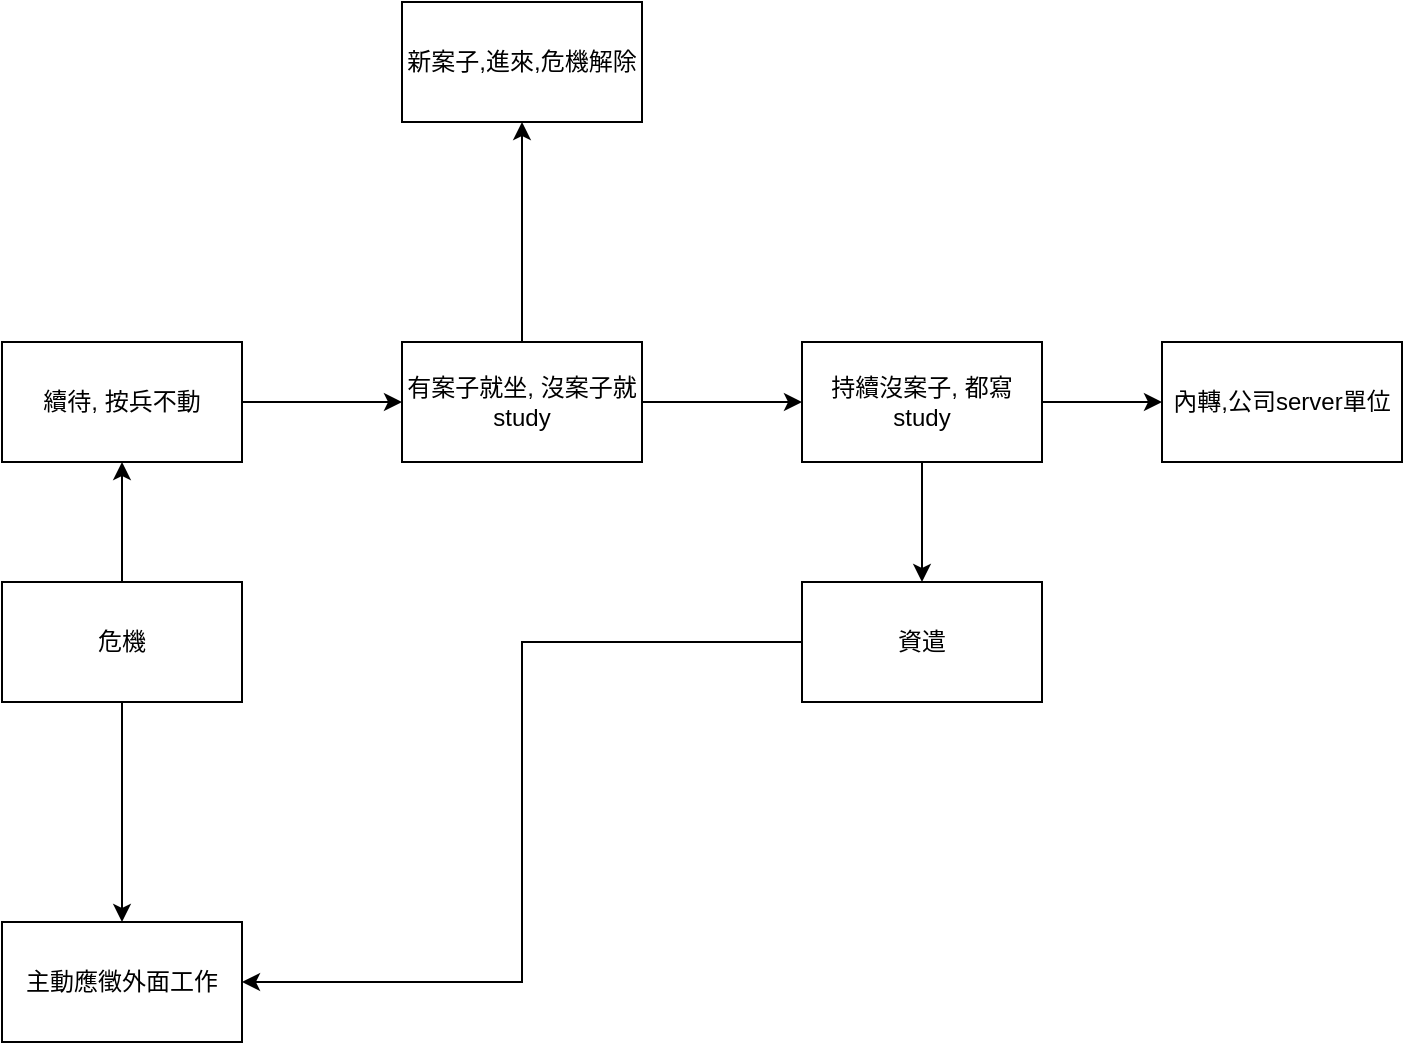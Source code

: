<mxfile version="27.0.6">
  <diagram name="第 1 页" id="YZwBEZweHeoKS15D-UXK">
    <mxGraphModel dx="994" dy="1709" grid="1" gridSize="10" guides="1" tooltips="1" connect="1" arrows="1" fold="1" page="1" pageScale="1" pageWidth="827" pageHeight="1169" math="0" shadow="0">
      <root>
        <mxCell id="0" />
        <mxCell id="1" parent="0" />
        <mxCell id="WBBpHmCB1Vfj12WouCdX-4" style="edgeStyle=orthogonalEdgeStyle;rounded=0;orthogonalLoop=1;jettySize=auto;html=1;" edge="1" parent="1" source="WBBpHmCB1Vfj12WouCdX-1" target="WBBpHmCB1Vfj12WouCdX-5">
          <mxGeometry relative="1" as="geometry">
            <mxPoint x="230" y="90" as="targetPoint" />
          </mxGeometry>
        </mxCell>
        <mxCell id="WBBpHmCB1Vfj12WouCdX-12" value="" style="edgeStyle=orthogonalEdgeStyle;rounded=0;orthogonalLoop=1;jettySize=auto;html=1;" edge="1" parent="1" source="WBBpHmCB1Vfj12WouCdX-1" target="WBBpHmCB1Vfj12WouCdX-11">
          <mxGeometry relative="1" as="geometry" />
        </mxCell>
        <mxCell id="WBBpHmCB1Vfj12WouCdX-1" value="危機" style="rounded=0;whiteSpace=wrap;html=1;" vertex="1" parent="1">
          <mxGeometry x="70" y="160" width="120" height="60" as="geometry" />
        </mxCell>
        <mxCell id="WBBpHmCB1Vfj12WouCdX-14" value="" style="edgeStyle=orthogonalEdgeStyle;rounded=0;orthogonalLoop=1;jettySize=auto;html=1;" edge="1" parent="1" source="WBBpHmCB1Vfj12WouCdX-5" target="WBBpHmCB1Vfj12WouCdX-13">
          <mxGeometry relative="1" as="geometry" />
        </mxCell>
        <mxCell id="WBBpHmCB1Vfj12WouCdX-5" value="續待, 按兵不動" style="rounded=0;whiteSpace=wrap;html=1;" vertex="1" parent="1">
          <mxGeometry x="70" y="40" width="120" height="60" as="geometry" />
        </mxCell>
        <mxCell id="WBBpHmCB1Vfj12WouCdX-11" value="主動應徵外面工作" style="rounded=0;whiteSpace=wrap;html=1;" vertex="1" parent="1">
          <mxGeometry x="70" y="330" width="120" height="60" as="geometry" />
        </mxCell>
        <mxCell id="WBBpHmCB1Vfj12WouCdX-16" value="" style="edgeStyle=orthogonalEdgeStyle;rounded=0;orthogonalLoop=1;jettySize=auto;html=1;" edge="1" parent="1" source="WBBpHmCB1Vfj12WouCdX-13" target="WBBpHmCB1Vfj12WouCdX-15">
          <mxGeometry relative="1" as="geometry" />
        </mxCell>
        <mxCell id="WBBpHmCB1Vfj12WouCdX-22" value="" style="edgeStyle=orthogonalEdgeStyle;rounded=0;orthogonalLoop=1;jettySize=auto;html=1;" edge="1" parent="1" source="WBBpHmCB1Vfj12WouCdX-13" target="WBBpHmCB1Vfj12WouCdX-21">
          <mxGeometry relative="1" as="geometry" />
        </mxCell>
        <mxCell id="WBBpHmCB1Vfj12WouCdX-13" value="有案子就坐, 沒案子就study" style="whiteSpace=wrap;html=1;rounded=0;" vertex="1" parent="1">
          <mxGeometry x="270" y="40" width="120" height="60" as="geometry" />
        </mxCell>
        <mxCell id="WBBpHmCB1Vfj12WouCdX-18" value="" style="edgeStyle=orthogonalEdgeStyle;rounded=0;orthogonalLoop=1;jettySize=auto;html=1;" edge="1" parent="1" source="WBBpHmCB1Vfj12WouCdX-15" target="WBBpHmCB1Vfj12WouCdX-17">
          <mxGeometry relative="1" as="geometry" />
        </mxCell>
        <mxCell id="WBBpHmCB1Vfj12WouCdX-20" value="" style="edgeStyle=orthogonalEdgeStyle;rounded=0;orthogonalLoop=1;jettySize=auto;html=1;" edge="1" parent="1" source="WBBpHmCB1Vfj12WouCdX-15" target="WBBpHmCB1Vfj12WouCdX-19">
          <mxGeometry relative="1" as="geometry" />
        </mxCell>
        <mxCell id="WBBpHmCB1Vfj12WouCdX-15" value="持續沒案子, 都寫study" style="whiteSpace=wrap;html=1;rounded=0;" vertex="1" parent="1">
          <mxGeometry x="470" y="40" width="120" height="60" as="geometry" />
        </mxCell>
        <mxCell id="WBBpHmCB1Vfj12WouCdX-24" style="edgeStyle=orthogonalEdgeStyle;rounded=0;orthogonalLoop=1;jettySize=auto;html=1;entryX=1;entryY=0.5;entryDx=0;entryDy=0;" edge="1" parent="1" source="WBBpHmCB1Vfj12WouCdX-17" target="WBBpHmCB1Vfj12WouCdX-11">
          <mxGeometry relative="1" as="geometry" />
        </mxCell>
        <mxCell id="WBBpHmCB1Vfj12WouCdX-17" value="資遣" style="whiteSpace=wrap;html=1;rounded=0;" vertex="1" parent="1">
          <mxGeometry x="470" y="160" width="120" height="60" as="geometry" />
        </mxCell>
        <mxCell id="WBBpHmCB1Vfj12WouCdX-19" value="內轉,公司server單位" style="whiteSpace=wrap;html=1;rounded=0;" vertex="1" parent="1">
          <mxGeometry x="650" y="40" width="120" height="60" as="geometry" />
        </mxCell>
        <mxCell id="WBBpHmCB1Vfj12WouCdX-21" value="新案子,進來,危機解除" style="whiteSpace=wrap;html=1;rounded=0;" vertex="1" parent="1">
          <mxGeometry x="270" y="-130" width="120" height="60" as="geometry" />
        </mxCell>
      </root>
    </mxGraphModel>
  </diagram>
</mxfile>

